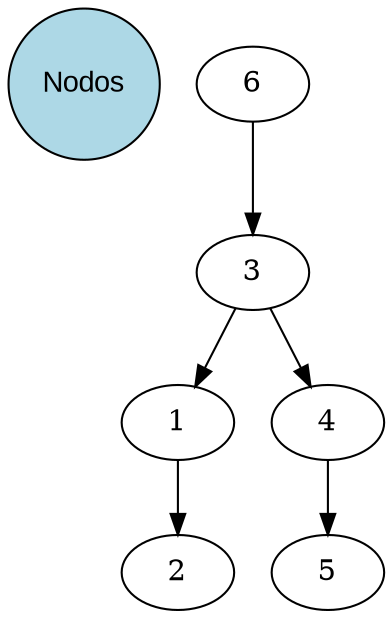digraph ArvoreBinaria {
Nodos [shape=circle, fontname="Arial", style=filled, fillcolor=lightblue];
  6;
  6 -> 3;
  3;
  3 -> 1;
  3 -> 4;
  1;
  1 -> 2;
  2;
  4;
  4 -> 5;
  5;
}
